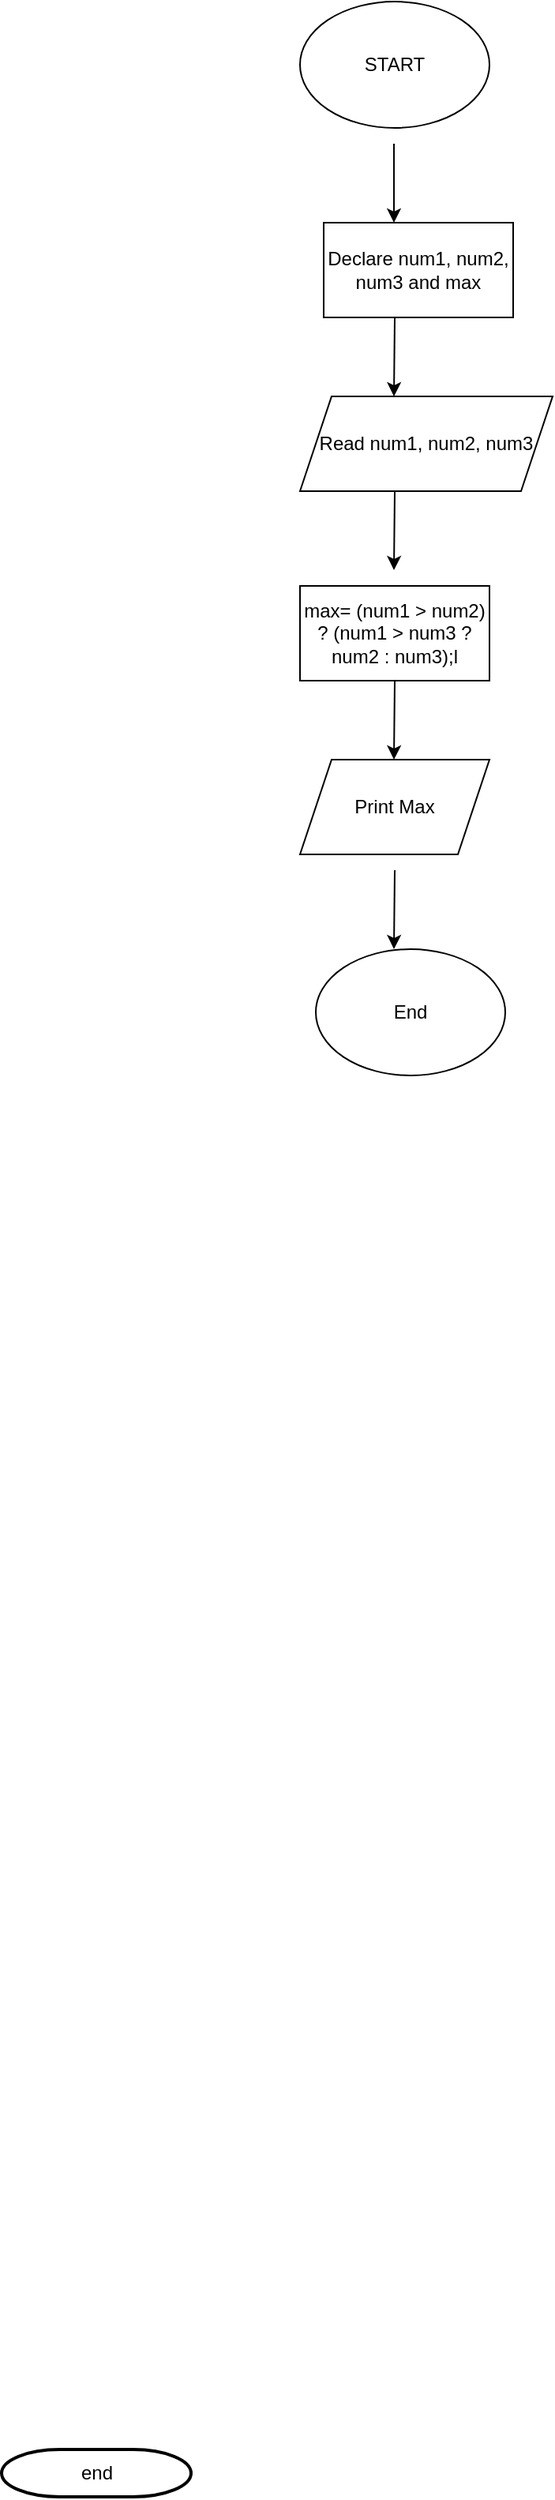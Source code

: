 <mxfile version="20.2.6" type="github">
  <diagram id="6a731a19-8d31-9384-78a2-239565b7b9f0" name="Page-1">
    <mxGraphModel dx="782" dy="1238" grid="1" gridSize="10" guides="1" tooltips="1" connect="1" arrows="1" fold="1" page="1" pageScale="1" pageWidth="1169" pageHeight="827" background="none" math="0" shadow="0">
      <root>
        <mxCell id="0" />
        <mxCell id="1" parent="0" />
        <mxCell id="40" value="end" style="shape=mxgraph.flowchart.terminator;strokeWidth=2;gradientColor=none;gradientDirection=north;fontStyle=0;html=1;" parent="1" vertex="1">
          <mxGeometry x="261" y="790" width="120" height="30" as="geometry" />
        </mxCell>
        <mxCell id="pfuxA3GCmdvKYiHzVXJr-63" value="START" style="ellipse;whiteSpace=wrap;html=1;" vertex="1" parent="1">
          <mxGeometry x="450" y="-760" width="120" height="80" as="geometry" />
        </mxCell>
        <mxCell id="pfuxA3GCmdvKYiHzVXJr-64" value="max= (num1 &amp;gt; num2) ? (num1 &amp;gt; num3 ? num2 : num3);l" style="rounded=0;whiteSpace=wrap;html=1;" vertex="1" parent="1">
          <mxGeometry x="450" y="-390" width="120" height="60" as="geometry" />
        </mxCell>
        <mxCell id="pfuxA3GCmdvKYiHzVXJr-65" value="Read num1, num2, num3" style="shape=parallelogram;perimeter=parallelogramPerimeter;whiteSpace=wrap;html=1;fixedSize=1;" vertex="1" parent="1">
          <mxGeometry x="450" y="-510" width="160" height="60" as="geometry" />
        </mxCell>
        <mxCell id="pfuxA3GCmdvKYiHzVXJr-66" value="Declare num1, num2, num3 and max" style="rounded=0;whiteSpace=wrap;html=1;" vertex="1" parent="1">
          <mxGeometry x="465" y="-620" width="120" height="60" as="geometry" />
        </mxCell>
        <mxCell id="pfuxA3GCmdvKYiHzVXJr-67" value="Print Max" style="shape=parallelogram;perimeter=parallelogramPerimeter;whiteSpace=wrap;html=1;fixedSize=1;" vertex="1" parent="1">
          <mxGeometry x="450" y="-280" width="120" height="60" as="geometry" />
        </mxCell>
        <mxCell id="pfuxA3GCmdvKYiHzVXJr-68" value="End" style="ellipse;whiteSpace=wrap;html=1;" vertex="1" parent="1">
          <mxGeometry x="460" y="-160" width="120" height="80" as="geometry" />
        </mxCell>
        <mxCell id="pfuxA3GCmdvKYiHzVXJr-69" value="" style="endArrow=classic;html=1;rounded=0;" edge="1" parent="1">
          <mxGeometry width="50" height="50" relative="1" as="geometry">
            <mxPoint x="509.5" y="-670" as="sourcePoint" />
            <mxPoint x="509.5" y="-620" as="targetPoint" />
          </mxGeometry>
        </mxCell>
        <mxCell id="pfuxA3GCmdvKYiHzVXJr-70" value="" style="endArrow=classic;html=1;rounded=0;" edge="1" parent="1">
          <mxGeometry width="50" height="50" relative="1" as="geometry">
            <mxPoint x="510" y="-560" as="sourcePoint" />
            <mxPoint x="509.5" y="-510" as="targetPoint" />
          </mxGeometry>
        </mxCell>
        <mxCell id="pfuxA3GCmdvKYiHzVXJr-71" value="" style="endArrow=classic;html=1;rounded=0;" edge="1" parent="1">
          <mxGeometry width="50" height="50" relative="1" as="geometry">
            <mxPoint x="510" y="-450" as="sourcePoint" />
            <mxPoint x="509.5" y="-400" as="targetPoint" />
          </mxGeometry>
        </mxCell>
        <mxCell id="pfuxA3GCmdvKYiHzVXJr-72" value="" style="endArrow=classic;html=1;rounded=0;" edge="1" parent="1">
          <mxGeometry width="50" height="50" relative="1" as="geometry">
            <mxPoint x="510" y="-330" as="sourcePoint" />
            <mxPoint x="509.5" y="-280" as="targetPoint" />
          </mxGeometry>
        </mxCell>
        <mxCell id="pfuxA3GCmdvKYiHzVXJr-73" value="" style="endArrow=classic;html=1;rounded=0;" edge="1" parent="1">
          <mxGeometry width="50" height="50" relative="1" as="geometry">
            <mxPoint x="510" y="-210" as="sourcePoint" />
            <mxPoint x="509.5" y="-160" as="targetPoint" />
          </mxGeometry>
        </mxCell>
      </root>
    </mxGraphModel>
  </diagram>
</mxfile>
